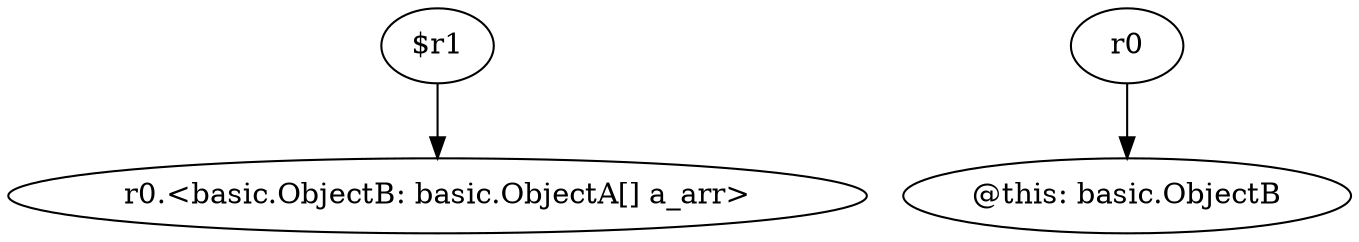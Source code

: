 digraph g {
0[label="$r1"]
1[label="r0.<basic.ObjectB: basic.ObjectA[] a_arr>"]
0->1[label=""]
2[label="r0"]
3[label="@this: basic.ObjectB"]
2->3[label=""]
}